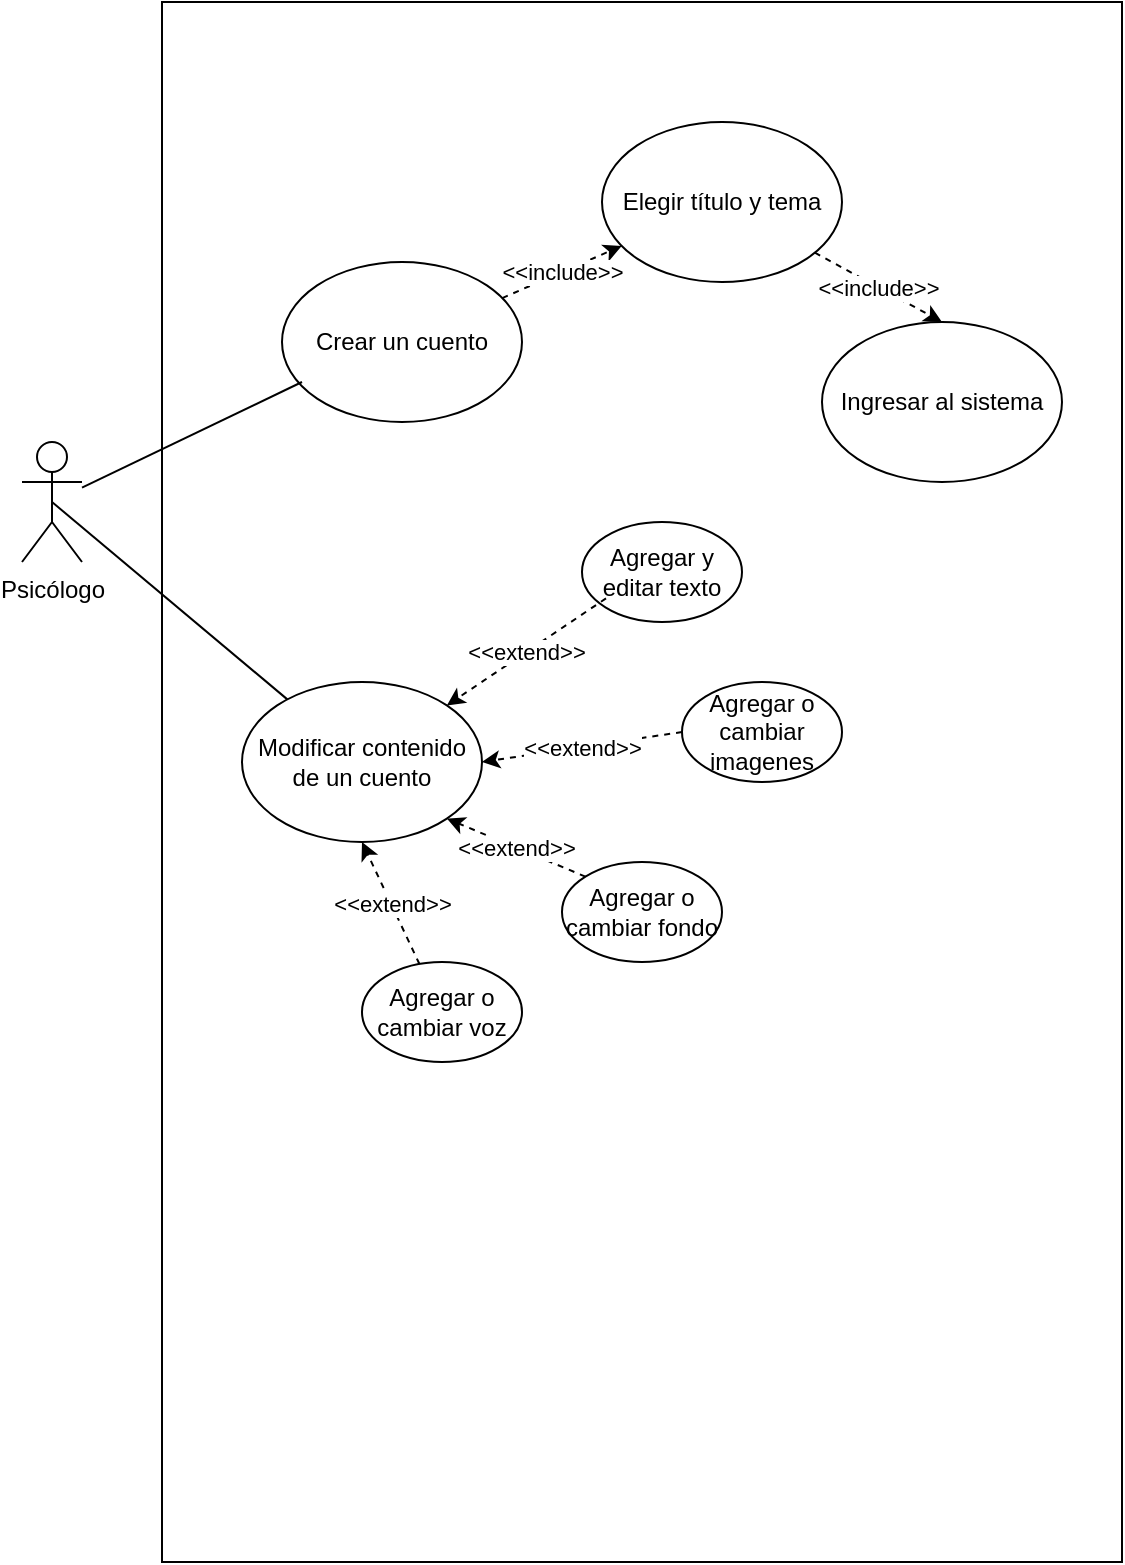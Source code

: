 <mxfile version="22.0.3" type="device">
  <diagram name="Página-1" id="tCQroXiteJgnJ_uBwcfq">
    <mxGraphModel dx="863" dy="505" grid="1" gridSize="10" guides="1" tooltips="1" connect="1" arrows="1" fold="1" page="1" pageScale="1" pageWidth="827" pageHeight="1169" math="0" shadow="0">
      <root>
        <mxCell id="0" />
        <mxCell id="1" parent="0" />
        <mxCell id="19CYeCPQ2rbaRQj9pgyO-1" value="Psicólogo" style="shape=umlActor;verticalLabelPosition=bottom;verticalAlign=top;html=1;outlineConnect=0;" parent="1" vertex="1">
          <mxGeometry x="80" y="240" width="30" height="60" as="geometry" />
        </mxCell>
        <mxCell id="19CYeCPQ2rbaRQj9pgyO-2" value="" style="rounded=0;whiteSpace=wrap;html=1;" parent="1" vertex="1">
          <mxGeometry x="150" y="20" width="480" height="780" as="geometry" />
        </mxCell>
        <mxCell id="19CYeCPQ2rbaRQj9pgyO-3" value="Crear un cuento" style="ellipse;whiteSpace=wrap;html=1;" parent="1" vertex="1">
          <mxGeometry x="210" y="150" width="120" height="80" as="geometry" />
        </mxCell>
        <mxCell id="kS9Pxdg14ypnVErlCJ3A-1" value="Elegir título y tema" style="ellipse;whiteSpace=wrap;html=1;" vertex="1" parent="1">
          <mxGeometry x="370" y="80" width="120" height="80" as="geometry" />
        </mxCell>
        <mxCell id="kS9Pxdg14ypnVErlCJ3A-2" value="Ingresar al sistema" style="ellipse;whiteSpace=wrap;html=1;" vertex="1" parent="1">
          <mxGeometry x="480" y="180" width="120" height="80" as="geometry" />
        </mxCell>
        <mxCell id="kS9Pxdg14ypnVErlCJ3A-4" value="" style="endArrow=classic;html=1;rounded=0;dashed=1;" edge="1" parent="1" source="19CYeCPQ2rbaRQj9pgyO-3" target="kS9Pxdg14ypnVErlCJ3A-1">
          <mxGeometry relative="1" as="geometry">
            <mxPoint x="210" y="330" as="sourcePoint" />
            <mxPoint x="370" y="330" as="targetPoint" />
          </mxGeometry>
        </mxCell>
        <mxCell id="kS9Pxdg14ypnVErlCJ3A-5" value="&amp;lt;&amp;lt;include&amp;gt;&amp;gt;" style="edgeLabel;resizable=0;html=1;align=center;verticalAlign=middle;" connectable="0" vertex="1" parent="kS9Pxdg14ypnVErlCJ3A-4">
          <mxGeometry relative="1" as="geometry" />
        </mxCell>
        <mxCell id="kS9Pxdg14ypnVErlCJ3A-8" value="" style="endArrow=classic;html=1;rounded=0;dashed=1;entryX=0.5;entryY=0;entryDx=0;entryDy=0;" edge="1" parent="1" source="kS9Pxdg14ypnVErlCJ3A-1" target="kS9Pxdg14ypnVErlCJ3A-2">
          <mxGeometry relative="1" as="geometry">
            <mxPoint x="330" y="178" as="sourcePoint" />
            <mxPoint x="390" y="152" as="targetPoint" />
          </mxGeometry>
        </mxCell>
        <mxCell id="kS9Pxdg14ypnVErlCJ3A-9" value="&amp;lt;&amp;lt;include&amp;gt;&amp;gt;" style="edgeLabel;resizable=0;html=1;align=center;verticalAlign=middle;" connectable="0" vertex="1" parent="kS9Pxdg14ypnVErlCJ3A-8">
          <mxGeometry relative="1" as="geometry" />
        </mxCell>
        <mxCell id="kS9Pxdg14ypnVErlCJ3A-10" value="" style="endArrow=none;html=1;rounded=0;" edge="1" parent="1" source="19CYeCPQ2rbaRQj9pgyO-1">
          <mxGeometry width="50" height="50" relative="1" as="geometry">
            <mxPoint x="230" y="230" as="sourcePoint" />
            <mxPoint x="220" y="210" as="targetPoint" />
          </mxGeometry>
        </mxCell>
        <mxCell id="kS9Pxdg14ypnVErlCJ3A-11" value="Modificar contenido de un cuento" style="ellipse;whiteSpace=wrap;html=1;" vertex="1" parent="1">
          <mxGeometry x="190" y="360" width="120" height="80" as="geometry" />
        </mxCell>
        <mxCell id="kS9Pxdg14ypnVErlCJ3A-12" value="" style="endArrow=none;html=1;rounded=0;exitX=0.5;exitY=0.5;exitDx=0;exitDy=0;exitPerimeter=0;" edge="1" parent="1" source="19CYeCPQ2rbaRQj9pgyO-1" target="kS9Pxdg14ypnVErlCJ3A-11">
          <mxGeometry width="50" height="50" relative="1" as="geometry">
            <mxPoint x="230" y="230" as="sourcePoint" />
            <mxPoint x="280" y="180" as="targetPoint" />
          </mxGeometry>
        </mxCell>
        <mxCell id="kS9Pxdg14ypnVErlCJ3A-13" value="Agregar y editar texto" style="ellipse;whiteSpace=wrap;html=1;" vertex="1" parent="1">
          <mxGeometry x="360" y="280" width="80" height="50" as="geometry" />
        </mxCell>
        <mxCell id="kS9Pxdg14ypnVErlCJ3A-14" value="Agregar o cambiar imagenes" style="ellipse;whiteSpace=wrap;html=1;" vertex="1" parent="1">
          <mxGeometry x="410" y="360" width="80" height="50" as="geometry" />
        </mxCell>
        <mxCell id="kS9Pxdg14ypnVErlCJ3A-15" value="Agregar o cambiar fondo" style="ellipse;whiteSpace=wrap;html=1;" vertex="1" parent="1">
          <mxGeometry x="350" y="450" width="80" height="50" as="geometry" />
        </mxCell>
        <mxCell id="kS9Pxdg14ypnVErlCJ3A-16" value="Agregar o cambiar voz" style="ellipse;whiteSpace=wrap;html=1;" vertex="1" parent="1">
          <mxGeometry x="250" y="500" width="80" height="50" as="geometry" />
        </mxCell>
        <mxCell id="kS9Pxdg14ypnVErlCJ3A-17" value="" style="endArrow=classic;html=1;rounded=0;dashed=1;entryX=1;entryY=0;entryDx=0;entryDy=0;exitX=0.15;exitY=0.764;exitDx=0;exitDy=0;exitPerimeter=0;" edge="1" parent="1" source="kS9Pxdg14ypnVErlCJ3A-13" target="kS9Pxdg14ypnVErlCJ3A-11">
          <mxGeometry relative="1" as="geometry">
            <mxPoint x="486" y="155" as="sourcePoint" />
            <mxPoint x="550" y="190" as="targetPoint" />
          </mxGeometry>
        </mxCell>
        <mxCell id="kS9Pxdg14ypnVErlCJ3A-18" value="&amp;lt;&amp;lt;extend&amp;gt;&amp;gt;" style="edgeLabel;resizable=0;html=1;align=center;verticalAlign=middle;" connectable="0" vertex="1" parent="kS9Pxdg14ypnVErlCJ3A-17">
          <mxGeometry relative="1" as="geometry" />
        </mxCell>
        <mxCell id="kS9Pxdg14ypnVErlCJ3A-20" value="" style="endArrow=classic;html=1;rounded=0;dashed=1;entryX=1;entryY=0.5;entryDx=0;entryDy=0;exitX=0;exitY=0.5;exitDx=0;exitDy=0;" edge="1" parent="1" source="kS9Pxdg14ypnVErlCJ3A-14" target="kS9Pxdg14ypnVErlCJ3A-11">
          <mxGeometry relative="1" as="geometry">
            <mxPoint x="372" y="338" as="sourcePoint" />
            <mxPoint x="302" y="382" as="targetPoint" />
          </mxGeometry>
        </mxCell>
        <mxCell id="kS9Pxdg14ypnVErlCJ3A-21" value="&amp;lt;&amp;lt;extend&amp;gt;&amp;gt;" style="edgeLabel;resizable=0;html=1;align=center;verticalAlign=middle;" connectable="0" vertex="1" parent="kS9Pxdg14ypnVErlCJ3A-20">
          <mxGeometry relative="1" as="geometry" />
        </mxCell>
        <mxCell id="kS9Pxdg14ypnVErlCJ3A-22" value="" style="endArrow=classic;html=1;rounded=0;dashed=1;entryX=1;entryY=1;entryDx=0;entryDy=0;exitX=0;exitY=0;exitDx=0;exitDy=0;" edge="1" parent="1" source="kS9Pxdg14ypnVErlCJ3A-15" target="kS9Pxdg14ypnVErlCJ3A-11">
          <mxGeometry relative="1" as="geometry">
            <mxPoint x="410" y="395" as="sourcePoint" />
            <mxPoint x="320" y="410" as="targetPoint" />
          </mxGeometry>
        </mxCell>
        <mxCell id="kS9Pxdg14ypnVErlCJ3A-23" value="&amp;lt;&amp;lt;extend&amp;gt;&amp;gt;" style="edgeLabel;resizable=0;html=1;align=center;verticalAlign=middle;" connectable="0" vertex="1" parent="kS9Pxdg14ypnVErlCJ3A-22">
          <mxGeometry relative="1" as="geometry" />
        </mxCell>
        <mxCell id="kS9Pxdg14ypnVErlCJ3A-24" value="" style="endArrow=classic;html=1;rounded=0;dashed=1;entryX=0.5;entryY=1;entryDx=0;entryDy=0;" edge="1" parent="1" source="kS9Pxdg14ypnVErlCJ3A-16" target="kS9Pxdg14ypnVErlCJ3A-11">
          <mxGeometry relative="1" as="geometry">
            <mxPoint x="420" y="405" as="sourcePoint" />
            <mxPoint x="330" y="420" as="targetPoint" />
          </mxGeometry>
        </mxCell>
        <mxCell id="kS9Pxdg14ypnVErlCJ3A-25" value="&amp;lt;&amp;lt;extend&amp;gt;&amp;gt;" style="edgeLabel;resizable=0;html=1;align=center;verticalAlign=middle;" connectable="0" vertex="1" parent="kS9Pxdg14ypnVErlCJ3A-24">
          <mxGeometry relative="1" as="geometry" />
        </mxCell>
      </root>
    </mxGraphModel>
  </diagram>
</mxfile>
